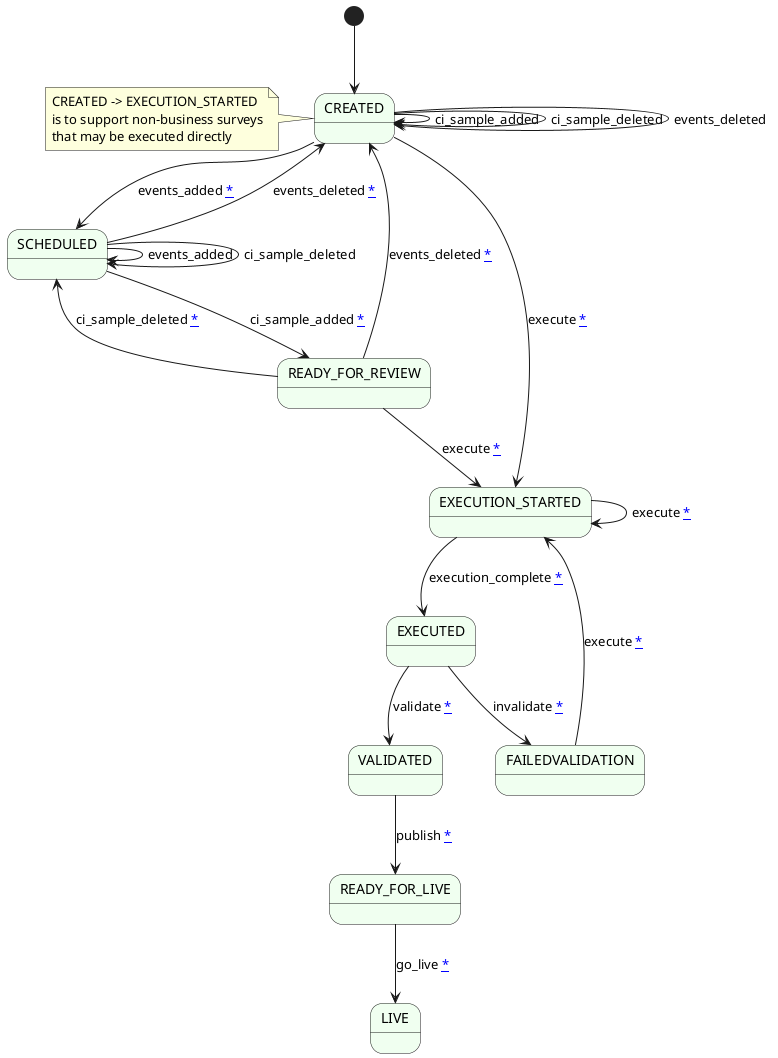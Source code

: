 @startuml
skinparam state {
    BackgroundColor HoneyDew
}

[*] --> CREATED
note left 
    CREATED -> EXECUTION_STARTED
    is to support non-business surveys
    that may be executed directly
end note
CREATED --> CREATED : ci_sample_added
CREATED --> CREATED : ci_sample_deleted
CREATED --> CREATED : events_deleted
CREATED --> SCHEDULED : events_added [[https://github.com/ONSdigital/rm-collection-exercise-service/blob/main/src/main/java/uk/gov/ons/ctp/response/collection/exercise/service/impl/change/ScheduledStateTransitionHandler.java#L39 *]]
CREATED --> EXECUTION_STARTED : execute [[https://github.com/ONSdigital/rm-collection-exercise-service/blob/main/src/main/java/uk/gov/ons/ctp/response/collection/exercise/service/impl/SampleServiceImpl.java#L123 *]]
SCHEDULED --> SCHEDULED : events_added
SCHEDULED --> SCHEDULED : ci_sample_deleted
SCHEDULED --> READY_FOR_REVIEW : ci_sample_added [[https://github.com/ONSdigital/rm-collection-exercise-service/blob/main/src/main/java/uk/gov/ons/ctp/response/collection/exercise/service/impl/CollectionExerciseServiceImpl.java#L477 *]]
READY_FOR_REVIEW --> SCHEDULED : ci_sample_deleted [[https://github.com/ONSdigital/rm-collection-exercise-service/blob/main/src/main/java/uk/gov/ons/ctp/response/collection/exercise/service/impl/CollectionExerciseServiceImpl.java#L480 *]]
READY_FOR_REVIEW --> CREATED : events_deleted [[https://github.com/ONSdigital/rm-collection-exercise-service/blob/main/src/main/java/uk/gov/ons/ctp/response/collection/exercise/service/impl/change/ScheduledStateTransitionHandler.java#L46 *]]
SCHEDULED --> CREATED : events_deleted [[https://github.com/ONSdigital/rm-collection-exercise-service/blob/main/src/main/java/uk/gov/ons/ctp/response/collection/exercise/service/impl/change/ScheduledStateTransitionHandler.java#L46 *]]
READY_FOR_REVIEW --> EXECUTION_STARTED : execute [[https://github.com/ONSdigital/rm-collection-exercise-service/blob/main/src/main/java/uk/gov/ons/ctp/response/collection/exercise/service/impl/SampleServiceImpl.java#L123 *]]
EXECUTION_STARTED --> EXECUTION_STARTED : execute [[https://github.com/ONSdigital/rm-collection-exercise-service/blob/main/src/main/java/uk/gov/ons/ctp/response/collection/exercise/service/impl/SampleServiceImpl.java#L123 *]]
EXECUTION_STARTED --> EXECUTED : execution_complete [[https://github.com/ONSdigital/rm-collection-exercise-service/blob/main/src/main/java/uk/gov/ons/ctp/response/collection/exercise/service/impl/SampleServiceImpl.java#L169 *]]
EXECUTED --> VALIDATED : validate [[https://github.com/ONSdigital/rm-collection-exercise-service/blob/main/src/main/java/uk/gov/ons/ctp/response/collection/exercise/validation/ValidateSampleUnits.java#L413 *]]
EXECUTED --> FAILEDVALIDATION : invalidate [[https://github.com/ONSdigital/rm-collection-exercise-service/blob/main/src/main/java/uk/gov/ons/ctp/response/collection/exercise/validation/ValidateSampleUnits.java#L417 *]]
VALIDATED --> READY_FOR_LIVE : publish [[https://github.com/ONSdigital/rm-collection-exercise-service/blob/main/src/main/java/uk/gov/ons/ctp/response/collection/exercise/distribution/SampleUnitDistributor.java#L279 *]]
READY_FOR_LIVE --> LIVE : go_live [[https://github.com/ONSdigital/rm-collection-exercise-service/blob/main/src/main/java/uk/gov/ons/ctp/response/collection/exercise/message/impl/CollectionExerciseEventInboundReceiver.java#L79 *]]
FAILEDVALIDATION --> EXECUTION_STARTED : execute [[https://github.com/ONSdigital/rm-collection-exercise-service/blob/main/src/main/java/uk/gov/ons/ctp/response/collection/exercise/service/impl/SampleServiceImpl.java#L123 *]]
@enduml